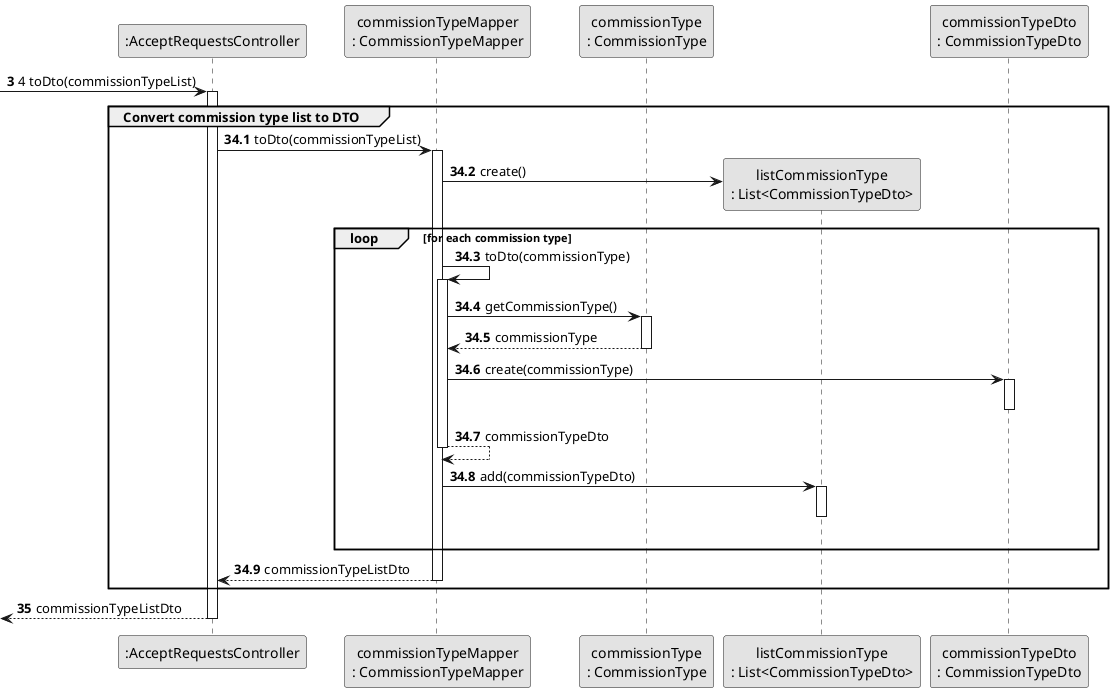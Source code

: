 @startuml
skinparam monochrome true
skinparam packageStyle rectangle
skinparam shadowing false


participant ":AcceptRequestsController" as CTRL
participant "commissionTypeMapper\n: CommissionTypeMapper" as ComTypeMapper
participant "commissionType\n: CommissionType" as ComType
participant "listCommissionType\n: List<CommissionTypeDto>" as ComTypeList
participant "commissionTypeDto\n: CommissionTypeDto" as ComTypeDto

autonumber 3
    -> CTRL:4 toDto(commissionTypeList)
    activate CTRL

group Convert commission type list to DTO

autonumber 34.1


    CTRL -> ComTypeMapper : toDto(commissionTypeList)
    activate ComTypeMapper

    ComTypeMapper -> ComTypeList** : create()


 loop for each commission type

 ComTypeMapper -> ComTypeMapper : toDto(commissionType)
 activate ComTypeMapper


    ComTypeMapper -> ComType : getCommissionType()
    activate ComType

    ComType --> ComTypeMapper : commissionType
    deactivate ComType

    ComTypeMapper -> ComTypeDto : create(commissionType)
    activate ComTypeDto
    deactivate ComTypeDto

 ComTypeMapper --> ComTypeMapper : commissionTypeDto
 deactivate ComTypeMapper

 ComTypeMapper -> ComTypeList : add(commissionTypeDto)
 activate ComTypeList
 deactivate ComTypeList
 |||

end loop
    ComTypeMapper --> CTRL : commissionTypeListDto
    deactivate ComTypeMapper


end group
autonumber 35
     <-- CTRL: commissionTypeListDto
     deactivate CTRL

@enduml